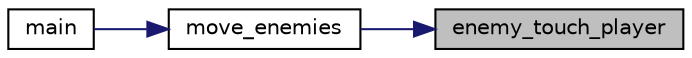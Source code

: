 digraph "enemy_touch_player"
{
 // LATEX_PDF_SIZE
  edge [fontname="Helvetica",fontsize="10",labelfontname="Helvetica",labelfontsize="10"];
  node [fontname="Helvetica",fontsize="10",shape=record];
  rankdir="RL";
  Node1 [label="enemy_touch_player",height=0.2,width=0.4,color="black", fillcolor="grey75", style="filled", fontcolor="black",tooltip="Function that check if the enemy touch the player and kill him."];
  Node1 -> Node2 [dir="back",color="midnightblue",fontsize="10",style="solid"];
  Node2 [label="move_enemies",height=0.2,width=0.4,color="black", fillcolor="white", style="filled",URL="$enemies__controller_8h.html#ad6d942feaf487fc2a0fdba53584d00be",tooltip="Function that manage the enemies."];
  Node2 -> Node3 [dir="back",color="midnightblue",fontsize="10",style="solid"];
  Node3 [label="main",height=0.2,width=0.4,color="black", fillcolor="white", style="filled",URL="$main_8c.html#abf9e6b7e6f15df4b525a2e7705ba3089",tooltip="Main function of the project contain the game loop."];
}
